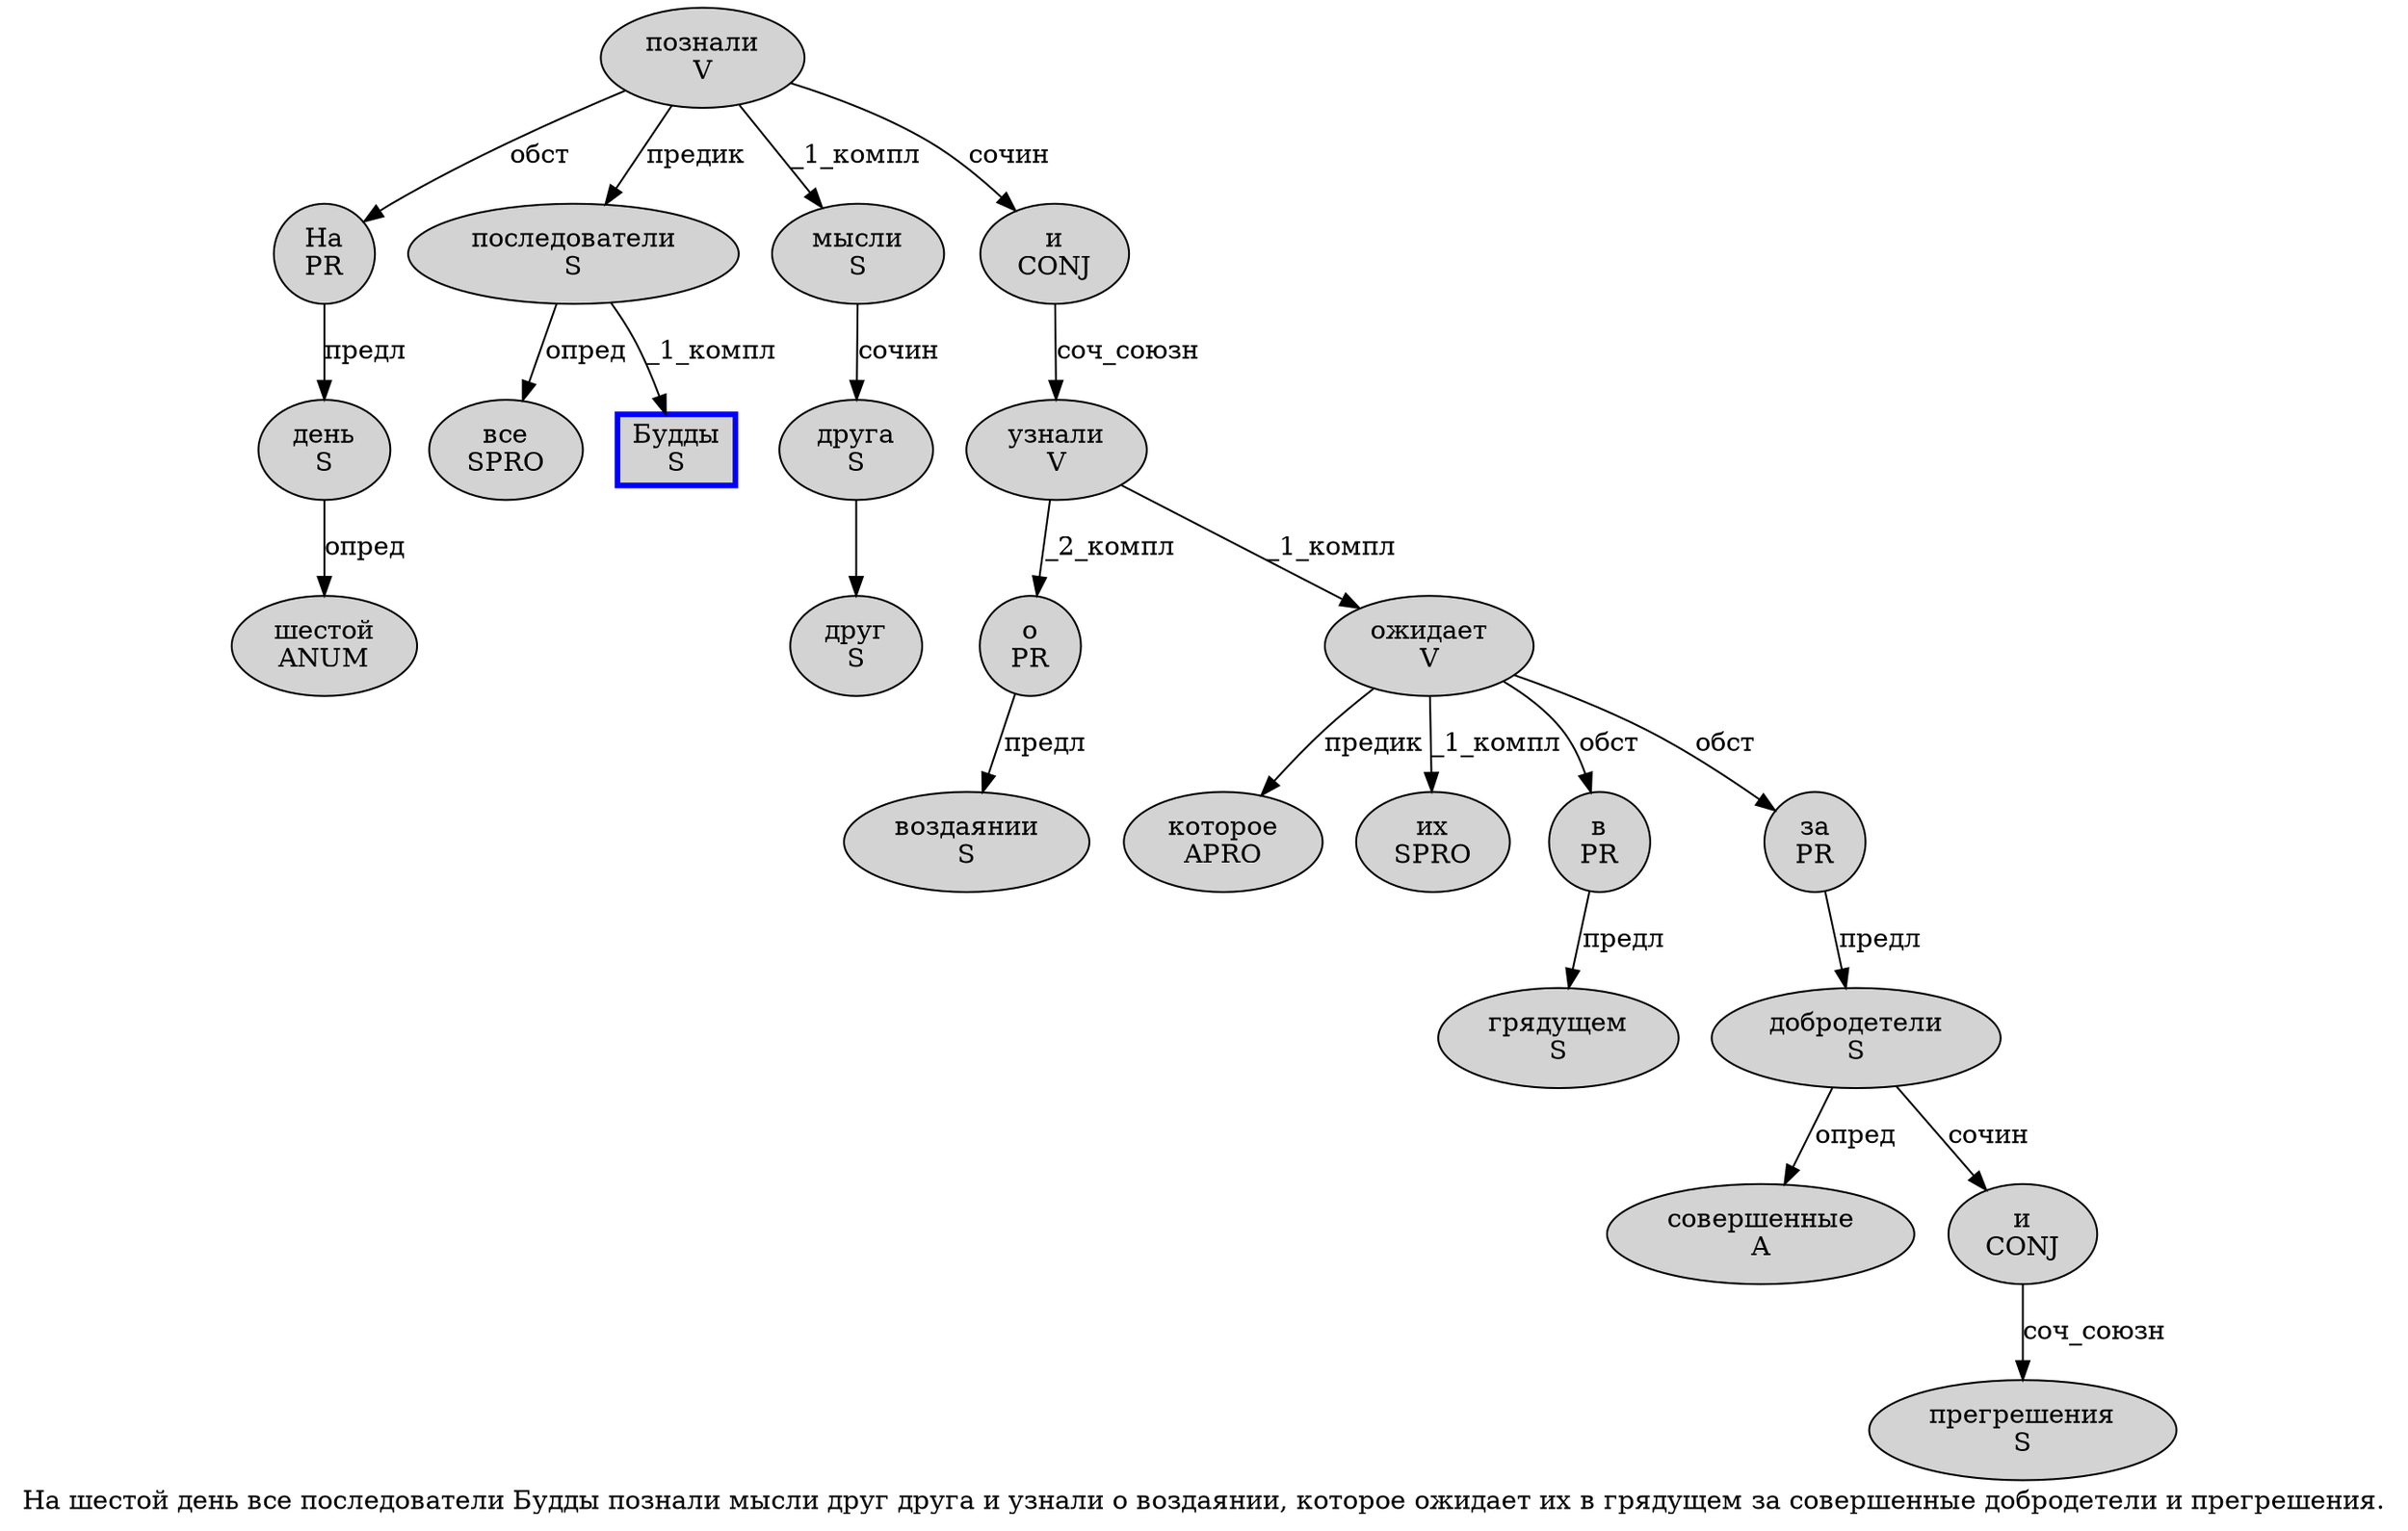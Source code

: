 digraph SENTENCE_606 {
	graph [label="На шестой день все последователи Будды познали мысли друг друга и узнали о воздаянии, которое ожидает их в грядущем за совершенные добродетели и прегрешения."]
	node [style=filled]
		0 [label="На
PR" color="" fillcolor=lightgray penwidth=1 shape=ellipse]
		1 [label="шестой
ANUM" color="" fillcolor=lightgray penwidth=1 shape=ellipse]
		2 [label="день
S" color="" fillcolor=lightgray penwidth=1 shape=ellipse]
		3 [label="все
SPRO" color="" fillcolor=lightgray penwidth=1 shape=ellipse]
		4 [label="последователи
S" color="" fillcolor=lightgray penwidth=1 shape=ellipse]
		5 [label="Будды
S" color=blue fillcolor=lightgray penwidth=3 shape=box]
		6 [label="познали
V" color="" fillcolor=lightgray penwidth=1 shape=ellipse]
		7 [label="мысли
S" color="" fillcolor=lightgray penwidth=1 shape=ellipse]
		8 [label="друг
S" color="" fillcolor=lightgray penwidth=1 shape=ellipse]
		9 [label="друга
S" color="" fillcolor=lightgray penwidth=1 shape=ellipse]
		10 [label="и
CONJ" color="" fillcolor=lightgray penwidth=1 shape=ellipse]
		11 [label="узнали
V" color="" fillcolor=lightgray penwidth=1 shape=ellipse]
		12 [label="о
PR" color="" fillcolor=lightgray penwidth=1 shape=ellipse]
		13 [label="воздаянии
S" color="" fillcolor=lightgray penwidth=1 shape=ellipse]
		15 [label="которое
APRO" color="" fillcolor=lightgray penwidth=1 shape=ellipse]
		16 [label="ожидает
V" color="" fillcolor=lightgray penwidth=1 shape=ellipse]
		17 [label="их
SPRO" color="" fillcolor=lightgray penwidth=1 shape=ellipse]
		18 [label="в
PR" color="" fillcolor=lightgray penwidth=1 shape=ellipse]
		19 [label="грядущем
S" color="" fillcolor=lightgray penwidth=1 shape=ellipse]
		20 [label="за
PR" color="" fillcolor=lightgray penwidth=1 shape=ellipse]
		21 [label="совершенные
A" color="" fillcolor=lightgray penwidth=1 shape=ellipse]
		22 [label="добродетели
S" color="" fillcolor=lightgray penwidth=1 shape=ellipse]
		23 [label="и
CONJ" color="" fillcolor=lightgray penwidth=1 shape=ellipse]
		24 [label="прегрешения
S" color="" fillcolor=lightgray penwidth=1 shape=ellipse]
			10 -> 11 [label="соч_союзн"]
			7 -> 9 [label="сочин"]
			2 -> 1 [label="опред"]
			23 -> 24 [label="соч_союзн"]
			11 -> 12 [label="_2_компл"]
			11 -> 16 [label="_1_компл"]
			4 -> 3 [label="опред"]
			4 -> 5 [label="_1_компл"]
			9 -> 8
			12 -> 13 [label="предл"]
			18 -> 19 [label="предл"]
			22 -> 21 [label="опред"]
			22 -> 23 [label="сочин"]
			0 -> 2 [label="предл"]
			20 -> 22 [label="предл"]
			16 -> 15 [label="предик"]
			16 -> 17 [label="_1_компл"]
			16 -> 18 [label="обст"]
			16 -> 20 [label="обст"]
			6 -> 0 [label="обст"]
			6 -> 4 [label="предик"]
			6 -> 7 [label="_1_компл"]
			6 -> 10 [label="сочин"]
}